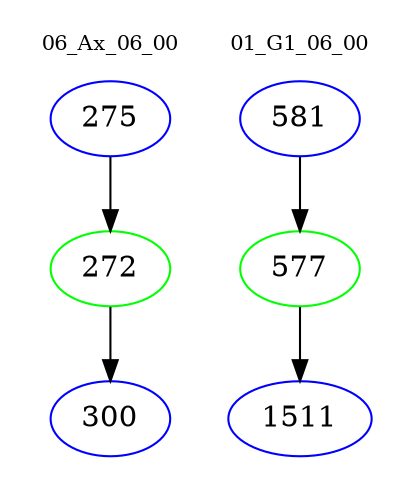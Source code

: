 digraph{
subgraph cluster_0 {
color = white
label = "06_Ax_06_00";
fontsize=10;
T0_275 [label="275", color="blue"]
T0_275 -> T0_272 [color="black"]
T0_272 [label="272", color="green"]
T0_272 -> T0_300 [color="black"]
T0_300 [label="300", color="blue"]
}
subgraph cluster_1 {
color = white
label = "01_G1_06_00";
fontsize=10;
T1_581 [label="581", color="blue"]
T1_581 -> T1_577 [color="black"]
T1_577 [label="577", color="green"]
T1_577 -> T1_1511 [color="black"]
T1_1511 [label="1511", color="blue"]
}
}
